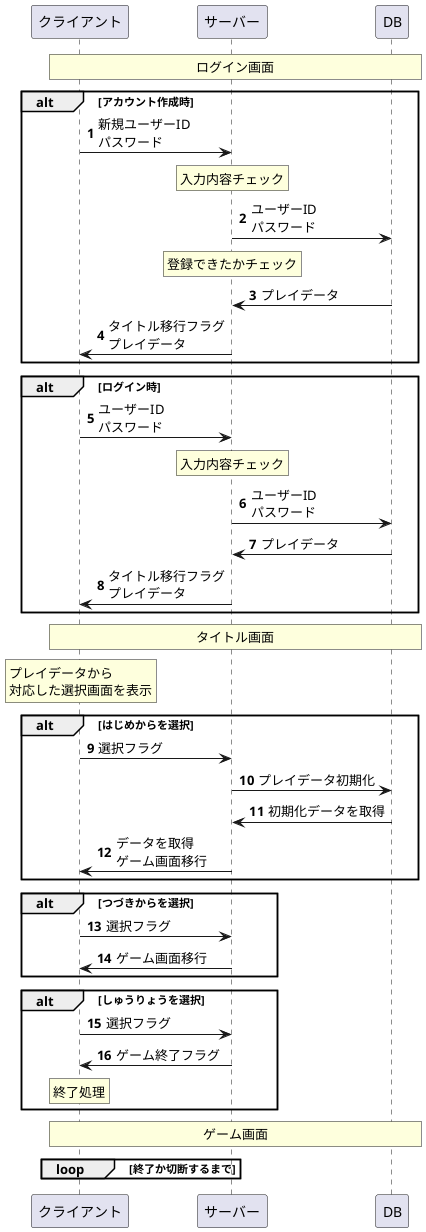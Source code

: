 @startuml
'https://plantuml.com/sequence-diagram

participant クライアント
participant サーバー
participant DB

autonumber

rnote over クライアント,DB:ログイン画面

alt アカウント作成時

クライアント -> サーバー:新規ユーザーID\nパスワード
rnote over サーバー:入力内容チェック
サーバー -> DB:ユーザーID\nパスワード
rnote over サーバー:登録できたかチェック
サーバー <- DB:プレイデータ
サーバー -> クライアント:タイトル移行フラグ\nプレイデータ

end

alt ログイン時

クライアント -> サーバー:ユーザーID\nパスワード
rnote over サーバー:入力内容チェック
サーバー -> DB:ユーザーID\nパスワード
サーバー <- DB:プレイデータ
サーバー -> クライアント:タイトル移行フラグ\nプレイデータ

end

rnote over クライアント,DB:タイトル画面

rnote over クライアント:プレイデータから\n対応した選択画面を表示

alt はじめからを選択

クライアント -> サーバー:選択フラグ
サーバー -> DB:プレイデータ初期化
サーバー <- DB:初期化データを取得
クライアント <- サーバー:データを取得\nゲーム画面移行

end

alt つづきからを選択

クライアント -> サーバー:選択フラグ
クライアント <- サーバー:ゲーム画面移行

end

alt しゅうりょうを選択

クライアント -> サーバー:選択フラグ
クライアント <- サーバー:ゲーム終了フラグ
rnote over クライアント:終了処理

end

rnote over クライアント,DB:ゲーム画面

loop 終了か切断するまで



end

@enduml